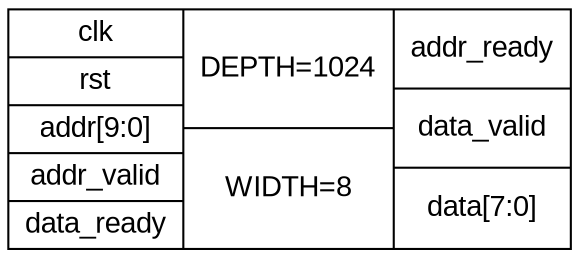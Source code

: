 digraph image_b_rom {
    rankdir=LR;
    fontsize=12;
    fontname="Arial";

    node [shape=record, fontname="Arial"];

    image_b_rom [label="{ 
        { clk | rst | addr[9:0] | addr_valid | data_ready } 
        | 
        { DEPTH=1024 | WIDTH=8 } 
        | 
        { addr_ready | data_valid | data[7:0] } 
    }"];
}
